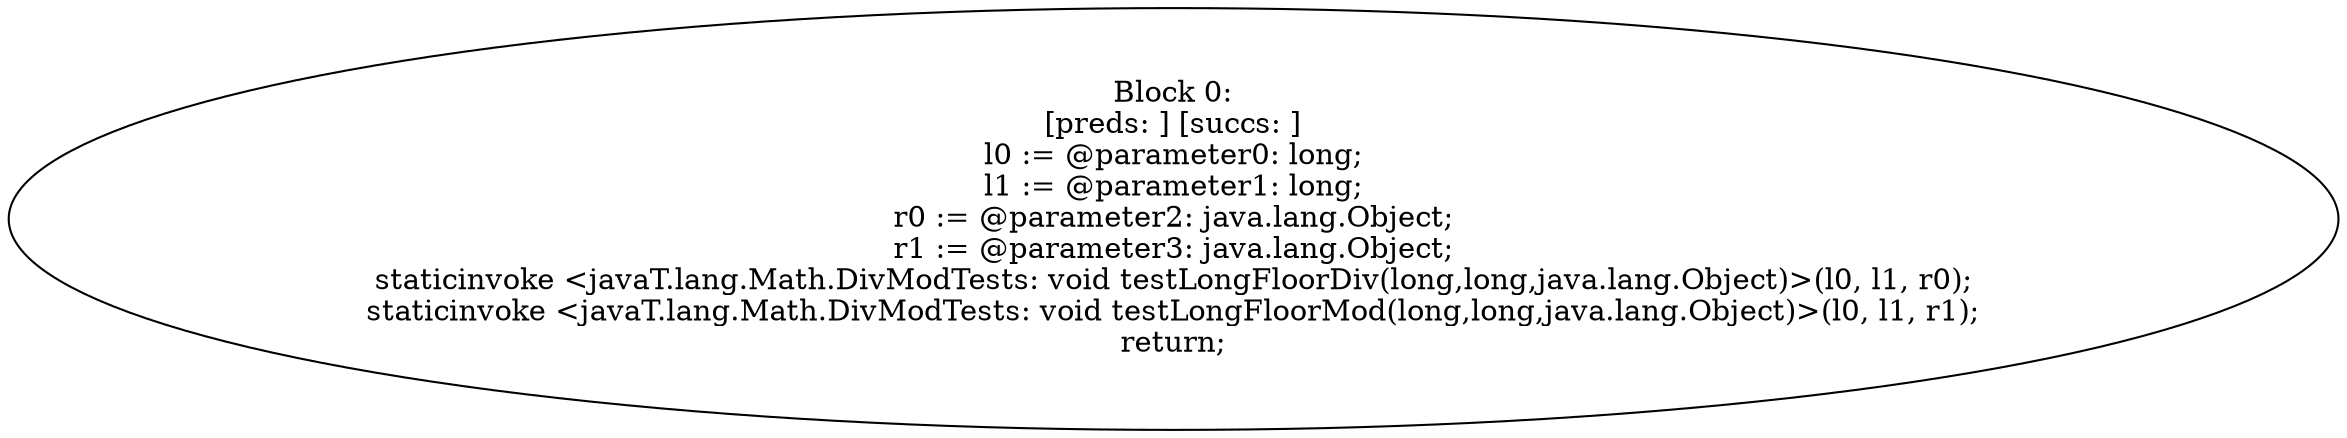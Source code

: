 digraph "unitGraph" {
    "Block 0:
[preds: ] [succs: ]
l0 := @parameter0: long;
l1 := @parameter1: long;
r0 := @parameter2: java.lang.Object;
r1 := @parameter3: java.lang.Object;
staticinvoke <javaT.lang.Math.DivModTests: void testLongFloorDiv(long,long,java.lang.Object)>(l0, l1, r0);
staticinvoke <javaT.lang.Math.DivModTests: void testLongFloorMod(long,long,java.lang.Object)>(l0, l1, r1);
return;
"
}
